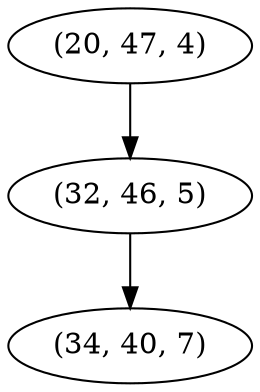 digraph tree {
    "(20, 47, 4)";
    "(32, 46, 5)";
    "(34, 40, 7)";
    "(20, 47, 4)" -> "(32, 46, 5)";
    "(32, 46, 5)" -> "(34, 40, 7)";
}
